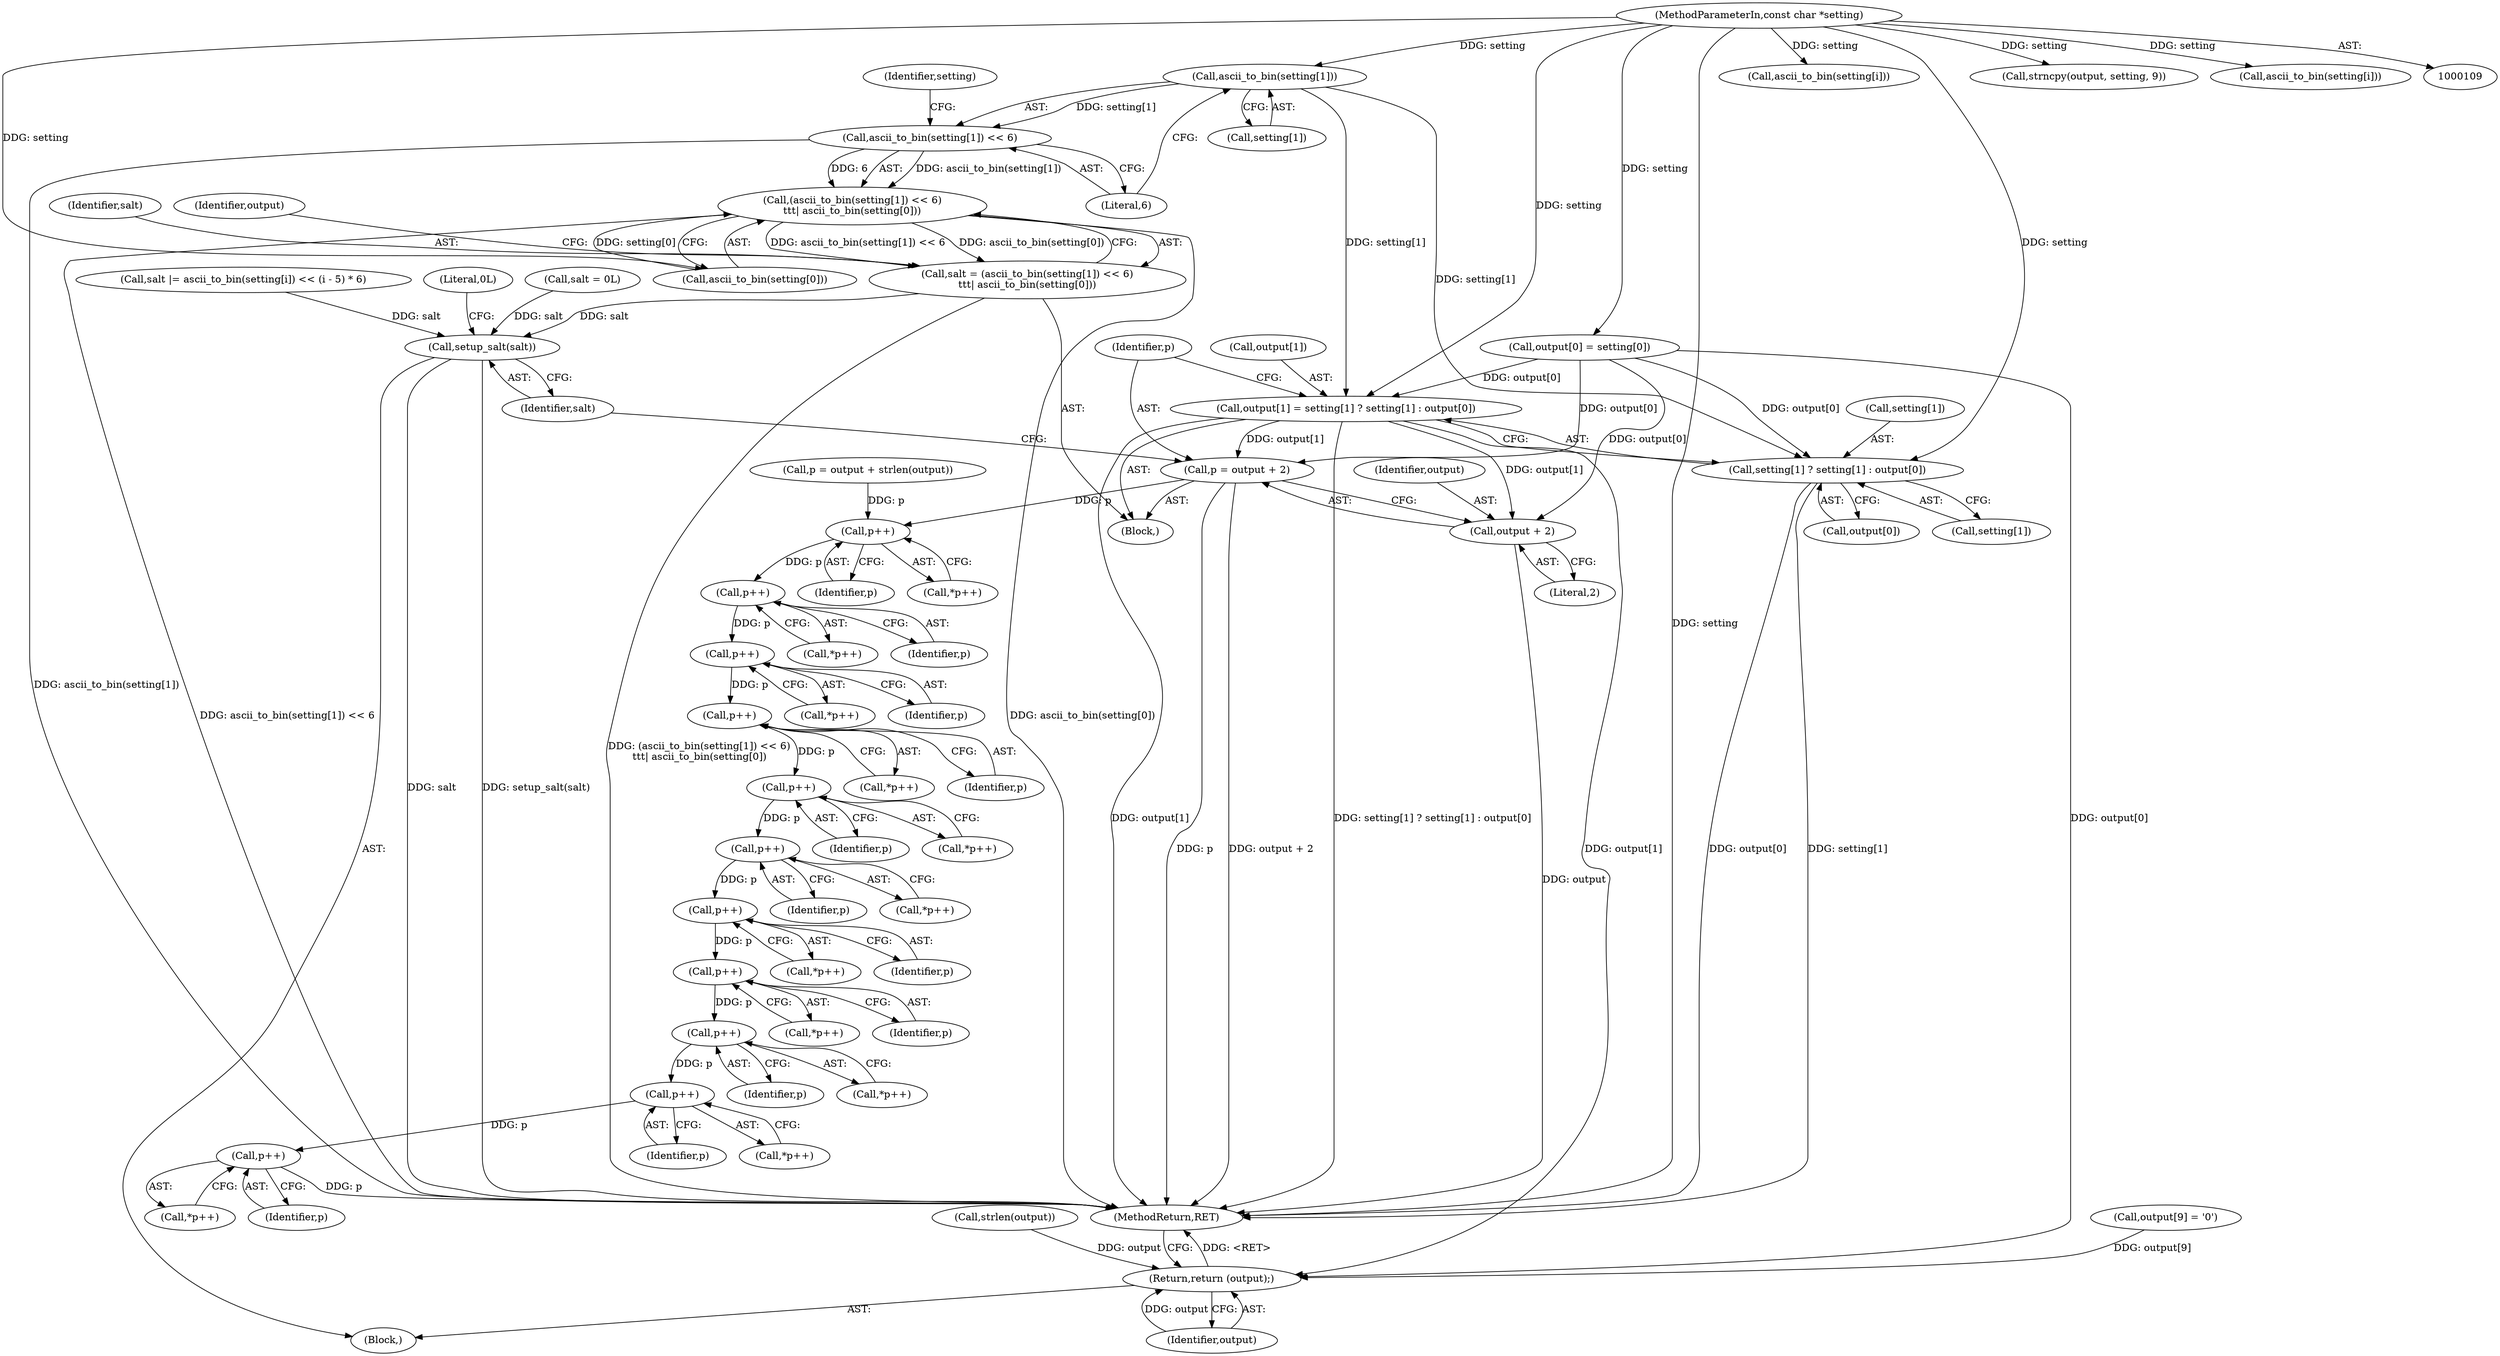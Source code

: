 digraph "0_postgresql_932ded2ed51e8333852e370c7a6dad75d9f236f9@array" {
"1000285" [label="(Call,ascii_to_bin(setting[1]))"];
"1000111" [label="(MethodParameterIn,const char *setting)"];
"1000284" [label="(Call,ascii_to_bin(setting[1]) << 6)"];
"1000283" [label="(Call,(ascii_to_bin(setting[1]) << 6)\n\t\t\t| ascii_to_bin(setting[0]))"];
"1000281" [label="(Call,salt = (ascii_to_bin(setting[1]) << 6)\n\t\t\t| ascii_to_bin(setting[0]))"];
"1000320" [label="(Call,setup_salt(salt))"];
"1000301" [label="(Call,output[1] = setting[1] ? setting[1] : output[0])"];
"1000315" [label="(Call,p = output + 2)"];
"1000340" [label="(Call,p++)"];
"1000351" [label="(Call,p++)"];
"1000362" [label="(Call,p++)"];
"1000373" [label="(Call,p++)"];
"1000393" [label="(Call,p++)"];
"1000404" [label="(Call,p++)"];
"1000415" [label="(Call,p++)"];
"1000426" [label="(Call,p++)"];
"1000440" [label="(Call,p++)"];
"1000451" [label="(Call,p++)"];
"1000462" [label="(Call,p++)"];
"1000317" [label="(Call,output + 2)"];
"1000473" [label="(Return,return (output);)"];
"1000305" [label="(Call,setting[1] ? setting[1] : output[0])"];
"1000285" [label="(Call,ascii_to_bin(setting[1]))"];
"1000284" [label="(Call,ascii_to_bin(setting[1]) << 6)"];
"1000201" [label="(Call,salt |= ascii_to_bin(setting[i]) << (i - 5) * 6)"];
"1000363" [label="(Identifier,p)"];
"1000179" [label="(Call,ascii_to_bin(setting[i]))"];
"1000112" [label="(Block,)"];
"1000301" [label="(Call,output[1] = setting[1] ? setting[1] : output[0])"];
"1000374" [label="(Identifier,p)"];
"1000290" [label="(Call,ascii_to_bin(setting[0]))"];
"1000439" [label="(Call,*p++)"];
"1000320" [label="(Call,setup_salt(salt))"];
"1000361" [label="(Call,*p++)"];
"1000281" [label="(Call,salt = (ascii_to_bin(setting[1]) << 6)\n\t\t\t| ascii_to_bin(setting[0]))"];
"1000324" [label="(Literal,0L)"];
"1000261" [label="(Call,strncpy(output, setting, 9))"];
"1000450" [label="(Call,*p++)"];
"1000351" [label="(Call,p++)"];
"1000392" [label="(Call,*p++)"];
"1000394" [label="(Identifier,p)"];
"1000318" [label="(Identifier,output)"];
"1000474" [label="(Identifier,output)"];
"1000393" [label="(Call,p++)"];
"1000265" [label="(Call,output[9] = '\0')"];
"1000373" [label="(Call,p++)"];
"1000296" [label="(Identifier,output)"];
"1000317" [label="(Call,output + 2)"];
"1000283" [label="(Call,(ascii_to_bin(setting[1]) << 6)\n\t\t\t| ascii_to_bin(setting[0]))"];
"1000403" [label="(Call,*p++)"];
"1000286" [label="(Call,setting[1])"];
"1000204" [label="(Call,ascii_to_bin(setting[i]))"];
"1000372" [label="(Call,*p++)"];
"1000277" [label="(Block,)"];
"1000416" [label="(Identifier,p)"];
"1000315" [label="(Call,p = output + 2)"];
"1000463" [label="(Identifier,p)"];
"1000319" [label="(Literal,2)"];
"1000461" [label="(Call,*p++)"];
"1000340" [label="(Call,p++)"];
"1000309" [label="(Call,setting[1])"];
"1000405" [label="(Identifier,p)"];
"1000452" [label="(Identifier,p)"];
"1000462" [label="(Call,p++)"];
"1000451" [label="(Call,p++)"];
"1000274" [label="(Call,strlen(output))"];
"1000339" [label="(Call,*p++)"];
"1000414" [label="(Call,*p++)"];
"1000427" [label="(Identifier,p)"];
"1000193" [label="(Call,salt = 0L)"];
"1000306" [label="(Call,setting[1])"];
"1000292" [label="(Identifier,setting)"];
"1000321" [label="(Identifier,salt)"];
"1000425" [label="(Call,*p++)"];
"1000404" [label="(Call,p++)"];
"1000440" [label="(Call,p++)"];
"1000341" [label="(Identifier,p)"];
"1000475" [label="(MethodReturn,RET)"];
"1000415" [label="(Call,p++)"];
"1000426" [label="(Call,p++)"];
"1000312" [label="(Call,output[0])"];
"1000111" [label="(MethodParameterIn,const char *setting)"];
"1000316" [label="(Identifier,p)"];
"1000302" [label="(Call,output[1])"];
"1000305" [label="(Call,setting[1] ? setting[1] : output[0])"];
"1000294" [label="(Call,output[0] = setting[0])"];
"1000289" [label="(Literal,6)"];
"1000352" [label="(Identifier,p)"];
"1000350" [label="(Call,*p++)"];
"1000441" [label="(Identifier,p)"];
"1000362" [label="(Call,p++)"];
"1000473" [label="(Return,return (output);)"];
"1000270" [label="(Call,p = output + strlen(output))"];
"1000282" [label="(Identifier,salt)"];
"1000285" -> "1000284"  [label="AST: "];
"1000285" -> "1000286"  [label="CFG: "];
"1000286" -> "1000285"  [label="AST: "];
"1000289" -> "1000285"  [label="CFG: "];
"1000285" -> "1000284"  [label="DDG: setting[1]"];
"1000111" -> "1000285"  [label="DDG: setting"];
"1000285" -> "1000301"  [label="DDG: setting[1]"];
"1000285" -> "1000305"  [label="DDG: setting[1]"];
"1000111" -> "1000109"  [label="AST: "];
"1000111" -> "1000475"  [label="DDG: setting"];
"1000111" -> "1000179"  [label="DDG: setting"];
"1000111" -> "1000204"  [label="DDG: setting"];
"1000111" -> "1000261"  [label="DDG: setting"];
"1000111" -> "1000290"  [label="DDG: setting"];
"1000111" -> "1000294"  [label="DDG: setting"];
"1000111" -> "1000301"  [label="DDG: setting"];
"1000111" -> "1000305"  [label="DDG: setting"];
"1000284" -> "1000283"  [label="AST: "];
"1000284" -> "1000289"  [label="CFG: "];
"1000289" -> "1000284"  [label="AST: "];
"1000292" -> "1000284"  [label="CFG: "];
"1000284" -> "1000475"  [label="DDG: ascii_to_bin(setting[1])"];
"1000284" -> "1000283"  [label="DDG: ascii_to_bin(setting[1])"];
"1000284" -> "1000283"  [label="DDG: 6"];
"1000283" -> "1000281"  [label="AST: "];
"1000283" -> "1000290"  [label="CFG: "];
"1000290" -> "1000283"  [label="AST: "];
"1000281" -> "1000283"  [label="CFG: "];
"1000283" -> "1000475"  [label="DDG: ascii_to_bin(setting[1]) << 6"];
"1000283" -> "1000475"  [label="DDG: ascii_to_bin(setting[0])"];
"1000283" -> "1000281"  [label="DDG: ascii_to_bin(setting[1]) << 6"];
"1000283" -> "1000281"  [label="DDG: ascii_to_bin(setting[0])"];
"1000290" -> "1000283"  [label="DDG: setting[0]"];
"1000281" -> "1000277"  [label="AST: "];
"1000282" -> "1000281"  [label="AST: "];
"1000296" -> "1000281"  [label="CFG: "];
"1000281" -> "1000475"  [label="DDG: (ascii_to_bin(setting[1]) << 6)\n\t\t\t| ascii_to_bin(setting[0])"];
"1000281" -> "1000320"  [label="DDG: salt"];
"1000320" -> "1000112"  [label="AST: "];
"1000320" -> "1000321"  [label="CFG: "];
"1000321" -> "1000320"  [label="AST: "];
"1000324" -> "1000320"  [label="CFG: "];
"1000320" -> "1000475"  [label="DDG: salt"];
"1000320" -> "1000475"  [label="DDG: setup_salt(salt)"];
"1000193" -> "1000320"  [label="DDG: salt"];
"1000201" -> "1000320"  [label="DDG: salt"];
"1000301" -> "1000277"  [label="AST: "];
"1000301" -> "1000305"  [label="CFG: "];
"1000302" -> "1000301"  [label="AST: "];
"1000305" -> "1000301"  [label="AST: "];
"1000316" -> "1000301"  [label="CFG: "];
"1000301" -> "1000475"  [label="DDG: setting[1] ? setting[1] : output[0]"];
"1000301" -> "1000475"  [label="DDG: output[1]"];
"1000294" -> "1000301"  [label="DDG: output[0]"];
"1000301" -> "1000315"  [label="DDG: output[1]"];
"1000301" -> "1000317"  [label="DDG: output[1]"];
"1000301" -> "1000473"  [label="DDG: output[1]"];
"1000315" -> "1000277"  [label="AST: "];
"1000315" -> "1000317"  [label="CFG: "];
"1000316" -> "1000315"  [label="AST: "];
"1000317" -> "1000315"  [label="AST: "];
"1000321" -> "1000315"  [label="CFG: "];
"1000315" -> "1000475"  [label="DDG: p"];
"1000315" -> "1000475"  [label="DDG: output + 2"];
"1000294" -> "1000315"  [label="DDG: output[0]"];
"1000315" -> "1000340"  [label="DDG: p"];
"1000340" -> "1000339"  [label="AST: "];
"1000340" -> "1000341"  [label="CFG: "];
"1000341" -> "1000340"  [label="AST: "];
"1000339" -> "1000340"  [label="CFG: "];
"1000270" -> "1000340"  [label="DDG: p"];
"1000340" -> "1000351"  [label="DDG: p"];
"1000351" -> "1000350"  [label="AST: "];
"1000351" -> "1000352"  [label="CFG: "];
"1000352" -> "1000351"  [label="AST: "];
"1000350" -> "1000351"  [label="CFG: "];
"1000351" -> "1000362"  [label="DDG: p"];
"1000362" -> "1000361"  [label="AST: "];
"1000362" -> "1000363"  [label="CFG: "];
"1000363" -> "1000362"  [label="AST: "];
"1000361" -> "1000362"  [label="CFG: "];
"1000362" -> "1000373"  [label="DDG: p"];
"1000373" -> "1000372"  [label="AST: "];
"1000373" -> "1000374"  [label="CFG: "];
"1000374" -> "1000373"  [label="AST: "];
"1000372" -> "1000373"  [label="CFG: "];
"1000373" -> "1000393"  [label="DDG: p"];
"1000393" -> "1000392"  [label="AST: "];
"1000393" -> "1000394"  [label="CFG: "];
"1000394" -> "1000393"  [label="AST: "];
"1000392" -> "1000393"  [label="CFG: "];
"1000393" -> "1000404"  [label="DDG: p"];
"1000404" -> "1000403"  [label="AST: "];
"1000404" -> "1000405"  [label="CFG: "];
"1000405" -> "1000404"  [label="AST: "];
"1000403" -> "1000404"  [label="CFG: "];
"1000404" -> "1000415"  [label="DDG: p"];
"1000415" -> "1000414"  [label="AST: "];
"1000415" -> "1000416"  [label="CFG: "];
"1000416" -> "1000415"  [label="AST: "];
"1000414" -> "1000415"  [label="CFG: "];
"1000415" -> "1000426"  [label="DDG: p"];
"1000426" -> "1000425"  [label="AST: "];
"1000426" -> "1000427"  [label="CFG: "];
"1000427" -> "1000426"  [label="AST: "];
"1000425" -> "1000426"  [label="CFG: "];
"1000426" -> "1000440"  [label="DDG: p"];
"1000440" -> "1000439"  [label="AST: "];
"1000440" -> "1000441"  [label="CFG: "];
"1000441" -> "1000440"  [label="AST: "];
"1000439" -> "1000440"  [label="CFG: "];
"1000440" -> "1000451"  [label="DDG: p"];
"1000451" -> "1000450"  [label="AST: "];
"1000451" -> "1000452"  [label="CFG: "];
"1000452" -> "1000451"  [label="AST: "];
"1000450" -> "1000451"  [label="CFG: "];
"1000451" -> "1000462"  [label="DDG: p"];
"1000462" -> "1000461"  [label="AST: "];
"1000462" -> "1000463"  [label="CFG: "];
"1000463" -> "1000462"  [label="AST: "];
"1000461" -> "1000462"  [label="CFG: "];
"1000462" -> "1000475"  [label="DDG: p"];
"1000317" -> "1000319"  [label="CFG: "];
"1000318" -> "1000317"  [label="AST: "];
"1000319" -> "1000317"  [label="AST: "];
"1000317" -> "1000475"  [label="DDG: output"];
"1000294" -> "1000317"  [label="DDG: output[0]"];
"1000473" -> "1000112"  [label="AST: "];
"1000473" -> "1000474"  [label="CFG: "];
"1000474" -> "1000473"  [label="AST: "];
"1000475" -> "1000473"  [label="CFG: "];
"1000473" -> "1000475"  [label="DDG: <RET>"];
"1000474" -> "1000473"  [label="DDG: output"];
"1000265" -> "1000473"  [label="DDG: output[9]"];
"1000294" -> "1000473"  [label="DDG: output[0]"];
"1000274" -> "1000473"  [label="DDG: output"];
"1000305" -> "1000309"  [label="CFG: "];
"1000305" -> "1000312"  [label="CFG: "];
"1000306" -> "1000305"  [label="AST: "];
"1000309" -> "1000305"  [label="AST: "];
"1000312" -> "1000305"  [label="AST: "];
"1000305" -> "1000475"  [label="DDG: setting[1]"];
"1000305" -> "1000475"  [label="DDG: output[0]"];
"1000294" -> "1000305"  [label="DDG: output[0]"];
}
